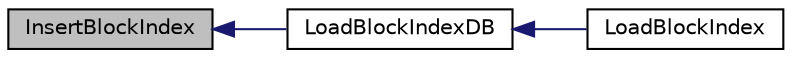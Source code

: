 digraph "InsertBlockIndex"
{
  edge [fontname="Helvetica",fontsize="10",labelfontname="Helvetica",labelfontsize="10"];
  node [fontname="Helvetica",fontsize="10",shape=record];
  rankdir="LR";
  Node1072 [label="InsertBlockIndex",height=0.2,width=0.4,color="black", fillcolor="grey75", style="filled", fontcolor="black"];
  Node1072 -> Node1073 [dir="back",color="midnightblue",fontsize="10",style="solid",fontname="Helvetica"];
  Node1073 [label="LoadBlockIndexDB",height=0.2,width=0.4,color="black", fillcolor="white", style="filled",URL="$dd/d7d/validation_8cpp.html#adc87847be035fb67de8bf116d24ab957"];
  Node1073 -> Node1074 [dir="back",color="midnightblue",fontsize="10",style="solid",fontname="Helvetica"];
  Node1074 [label="LoadBlockIndex",height=0.2,width=0.4,color="black", fillcolor="white", style="filled",URL="$db/d38/validation_8h.html#ac199fda2eb2ecbe7dfa224eb2a0af8e1",tooltip="Load the block tree and coins database from disk. "];
}
